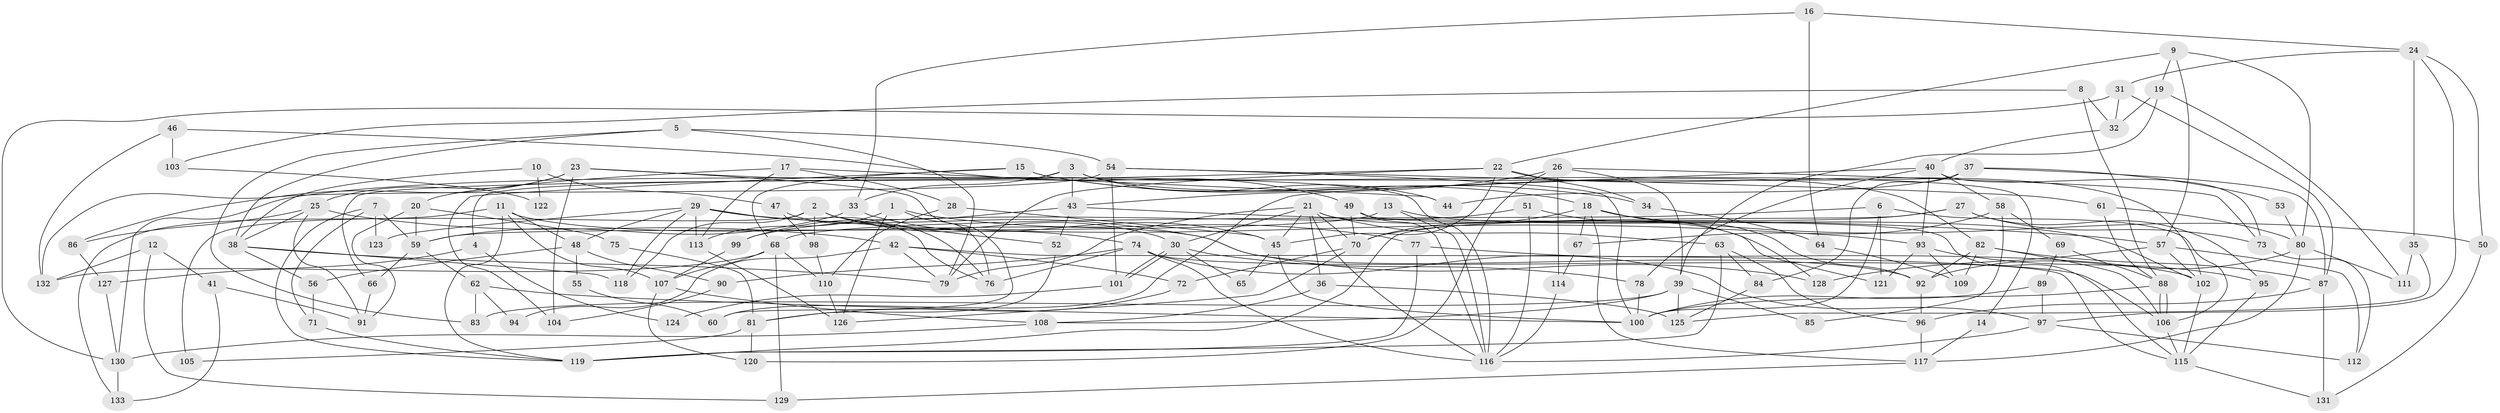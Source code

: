 // coarse degree distribution, {4: 0.20754716981132076, 5: 0.20754716981132076, 3: 0.24528301886792453, 8: 0.018867924528301886, 9: 0.03773584905660377, 11: 0.018867924528301886, 2: 0.09433962264150944, 6: 0.05660377358490566, 10: 0.05660377358490566, 7: 0.03773584905660377, 15: 0.018867924528301886}
// Generated by graph-tools (version 1.1) at 2025/52/03/04/25 21:52:16]
// undirected, 133 vertices, 266 edges
graph export_dot {
graph [start="1"]
  node [color=gray90,style=filled];
  1;
  2;
  3;
  4;
  5;
  6;
  7;
  8;
  9;
  10;
  11;
  12;
  13;
  14;
  15;
  16;
  17;
  18;
  19;
  20;
  21;
  22;
  23;
  24;
  25;
  26;
  27;
  28;
  29;
  30;
  31;
  32;
  33;
  34;
  35;
  36;
  37;
  38;
  39;
  40;
  41;
  42;
  43;
  44;
  45;
  46;
  47;
  48;
  49;
  50;
  51;
  52;
  53;
  54;
  55;
  56;
  57;
  58;
  59;
  60;
  61;
  62;
  63;
  64;
  65;
  66;
  67;
  68;
  69;
  70;
  71;
  72;
  73;
  74;
  75;
  76;
  77;
  78;
  79;
  80;
  81;
  82;
  83;
  84;
  85;
  86;
  87;
  88;
  89;
  90;
  91;
  92;
  93;
  94;
  95;
  96;
  97;
  98;
  99;
  100;
  101;
  102;
  103;
  104;
  105;
  106;
  107;
  108;
  109;
  110;
  111;
  112;
  113;
  114;
  115;
  116;
  117;
  118;
  119;
  120;
  121;
  122;
  123;
  124;
  125;
  126;
  127;
  128;
  129;
  130;
  131;
  132;
  133;
  1 -- 113;
  1 -- 126;
  1 -- 76;
  1 -- 77;
  2 -- 30;
  2 -- 74;
  2 -- 52;
  2 -- 98;
  2 -- 105;
  2 -- 118;
  3 -- 43;
  3 -- 82;
  3 -- 4;
  3 -- 14;
  3 -- 33;
  3 -- 44;
  4 -- 127;
  4 -- 124;
  5 -- 54;
  5 -- 79;
  5 -- 38;
  5 -- 83;
  6 -- 121;
  6 -- 106;
  6 -- 68;
  6 -- 100;
  7 -- 119;
  7 -- 59;
  7 -- 71;
  7 -- 123;
  8 -- 32;
  8 -- 88;
  8 -- 103;
  9 -- 57;
  9 -- 80;
  9 -- 19;
  9 -- 22;
  10 -- 38;
  10 -- 47;
  10 -- 122;
  11 -- 107;
  11 -- 48;
  11 -- 92;
  11 -- 119;
  11 -- 133;
  12 -- 41;
  12 -- 129;
  12 -- 132;
  13 -- 102;
  13 -- 116;
  13 -- 59;
  14 -- 117;
  15 -- 34;
  15 -- 18;
  15 -- 68;
  15 -- 104;
  16 -- 33;
  16 -- 24;
  16 -- 64;
  17 -- 20;
  17 -- 113;
  17 -- 28;
  17 -- 44;
  18 -- 92;
  18 -- 50;
  18 -- 67;
  18 -- 70;
  18 -- 117;
  19 -- 39;
  19 -- 32;
  19 -- 111;
  20 -- 59;
  20 -- 91;
  20 -- 75;
  21 -- 45;
  21 -- 70;
  21 -- 30;
  21 -- 36;
  21 -- 63;
  21 -- 79;
  21 -- 116;
  21 -- 121;
  22 -- 102;
  22 -- 34;
  22 -- 45;
  22 -- 79;
  22 -- 130;
  23 -- 25;
  23 -- 116;
  23 -- 60;
  23 -- 86;
  23 -- 104;
  24 -- 31;
  24 -- 97;
  24 -- 35;
  24 -- 50;
  25 -- 38;
  25 -- 42;
  25 -- 86;
  25 -- 91;
  26 -- 120;
  26 -- 39;
  26 -- 43;
  26 -- 73;
  26 -- 114;
  27 -- 119;
  27 -- 73;
  27 -- 70;
  27 -- 95;
  28 -- 45;
  28 -- 110;
  29 -- 93;
  29 -- 118;
  29 -- 48;
  29 -- 76;
  29 -- 113;
  29 -- 123;
  29 -- 128;
  30 -- 101;
  30 -- 101;
  30 -- 65;
  30 -- 78;
  31 -- 32;
  31 -- 87;
  31 -- 130;
  32 -- 40;
  33 -- 45;
  33 -- 59;
  34 -- 64;
  35 -- 125;
  35 -- 111;
  36 -- 108;
  36 -- 125;
  37 -- 44;
  37 -- 87;
  37 -- 53;
  37 -- 66;
  37 -- 84;
  38 -- 79;
  38 -- 56;
  38 -- 118;
  39 -- 83;
  39 -- 125;
  39 -- 85;
  39 -- 108;
  40 -- 78;
  40 -- 73;
  40 -- 58;
  40 -- 60;
  40 -- 93;
  41 -- 133;
  41 -- 91;
  42 -- 79;
  42 -- 115;
  42 -- 72;
  42 -- 94;
  43 -- 99;
  43 -- 52;
  43 -- 57;
  45 -- 100;
  45 -- 65;
  46 -- 49;
  46 -- 132;
  46 -- 103;
  47 -- 98;
  47 -- 76;
  48 -- 90;
  48 -- 55;
  48 -- 56;
  49 -- 70;
  49 -- 116;
  49 -- 115;
  50 -- 131;
  51 -- 128;
  51 -- 116;
  51 -- 99;
  52 -- 81;
  53 -- 80;
  54 -- 132;
  54 -- 100;
  54 -- 61;
  54 -- 101;
  55 -- 60;
  56 -- 71;
  57 -- 102;
  57 -- 112;
  57 -- 128;
  58 -- 67;
  58 -- 69;
  58 -- 85;
  59 -- 62;
  59 -- 66;
  61 -- 80;
  61 -- 88;
  62 -- 100;
  62 -- 83;
  62 -- 94;
  63 -- 119;
  63 -- 84;
  63 -- 96;
  64 -- 109;
  66 -- 91;
  67 -- 114;
  68 -- 107;
  68 -- 110;
  68 -- 129;
  68 -- 132;
  69 -- 88;
  69 -- 89;
  70 -- 72;
  70 -- 126;
  71 -- 119;
  72 -- 81;
  73 -- 112;
  74 -- 116;
  74 -- 76;
  74 -- 90;
  74 -- 97;
  74 -- 106;
  75 -- 81;
  77 -- 119;
  77 -- 102;
  78 -- 100;
  80 -- 111;
  80 -- 117;
  80 -- 92;
  81 -- 105;
  81 -- 120;
  82 -- 106;
  82 -- 92;
  82 -- 87;
  82 -- 109;
  84 -- 125;
  86 -- 127;
  87 -- 96;
  87 -- 131;
  88 -- 106;
  88 -- 106;
  88 -- 100;
  89 -- 100;
  89 -- 97;
  90 -- 104;
  92 -- 96;
  93 -- 95;
  93 -- 109;
  93 -- 121;
  95 -- 115;
  96 -- 117;
  97 -- 112;
  97 -- 116;
  98 -- 110;
  99 -- 107;
  101 -- 124;
  102 -- 115;
  103 -- 122;
  106 -- 115;
  107 -- 108;
  107 -- 120;
  108 -- 130;
  110 -- 126;
  113 -- 126;
  114 -- 116;
  115 -- 131;
  117 -- 129;
  127 -- 130;
  130 -- 133;
}
